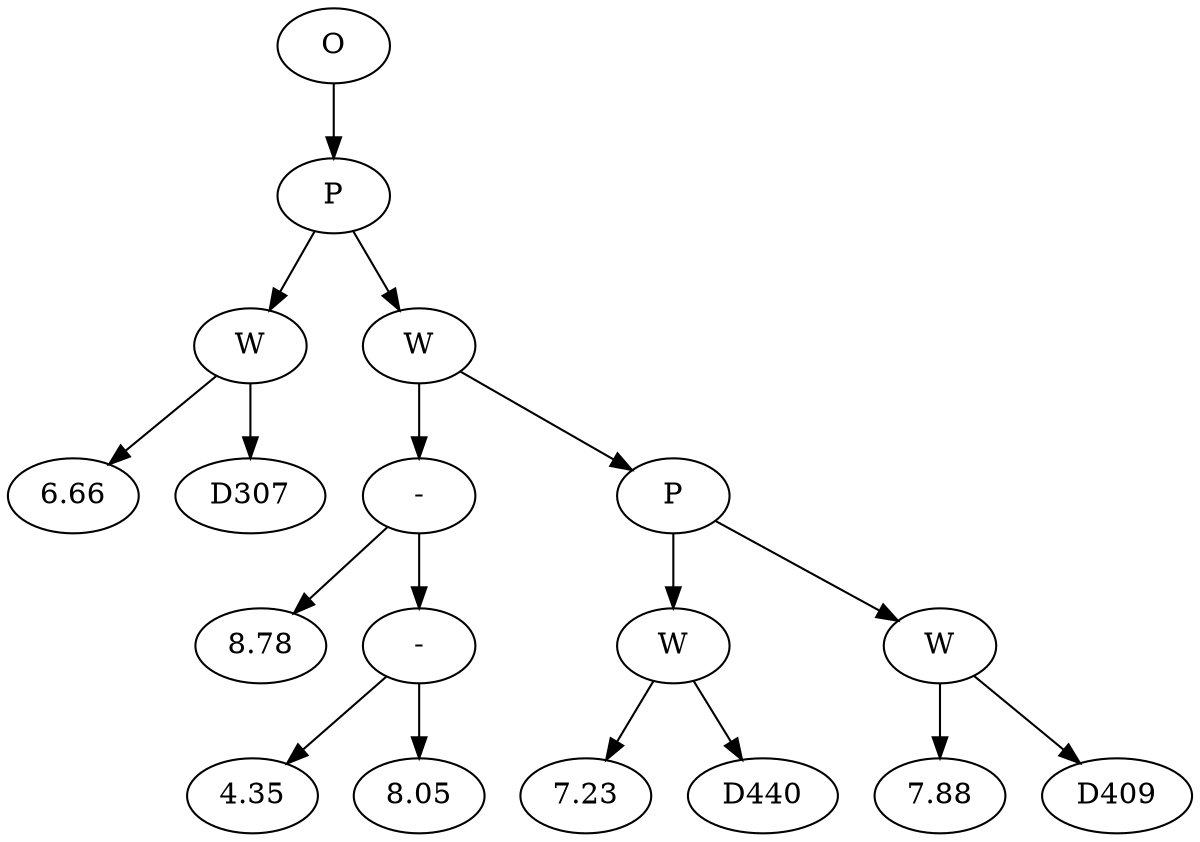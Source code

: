 // Tree
digraph {
	3147380 [label=O]
	3147381 [label=P]
	3147380 -> 3147381
	3147382 [label=W]
	3147381 -> 3147382
	3147383 [label=6.66]
	3147382 -> 3147383
	3147384 [label=D307]
	3147382 -> 3147384
	3147385 [label=W]
	3147381 -> 3147385
	3147386 [label="-"]
	3147385 -> 3147386
	3147387 [label=8.78]
	3147386 -> 3147387
	3147388 [label="-"]
	3147386 -> 3147388
	3147389 [label=4.35]
	3147388 -> 3147389
	3147390 [label=8.05]
	3147388 -> 3147390
	3147391 [label=P]
	3147385 -> 3147391
	3147392 [label=W]
	3147391 -> 3147392
	3147393 [label=7.23]
	3147392 -> 3147393
	3147394 [label=D440]
	3147392 -> 3147394
	3147395 [label=W]
	3147391 -> 3147395
	3147396 [label=7.88]
	3147395 -> 3147396
	3147397 [label=D409]
	3147395 -> 3147397
}
